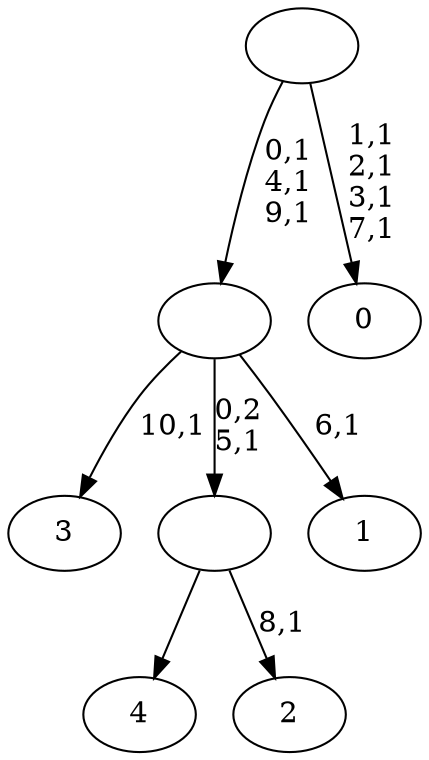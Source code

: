 digraph T {
	16 [label="4"]
	15 [label="3"]
	13 [label="2"]
	11 [label=""]
	10 [label="1"]
	8 [label=""]
	5 [label="0"]
	0 [label=""]
	11 -> 13 [label="8,1"]
	11 -> 16 [label=""]
	8 -> 10 [label="6,1"]
	8 -> 15 [label="10,1"]
	8 -> 11 [label="0,2\n5,1"]
	0 -> 5 [label="1,1\n2,1\n3,1\n7,1"]
	0 -> 8 [label="0,1\n4,1\n9,1"]
}
